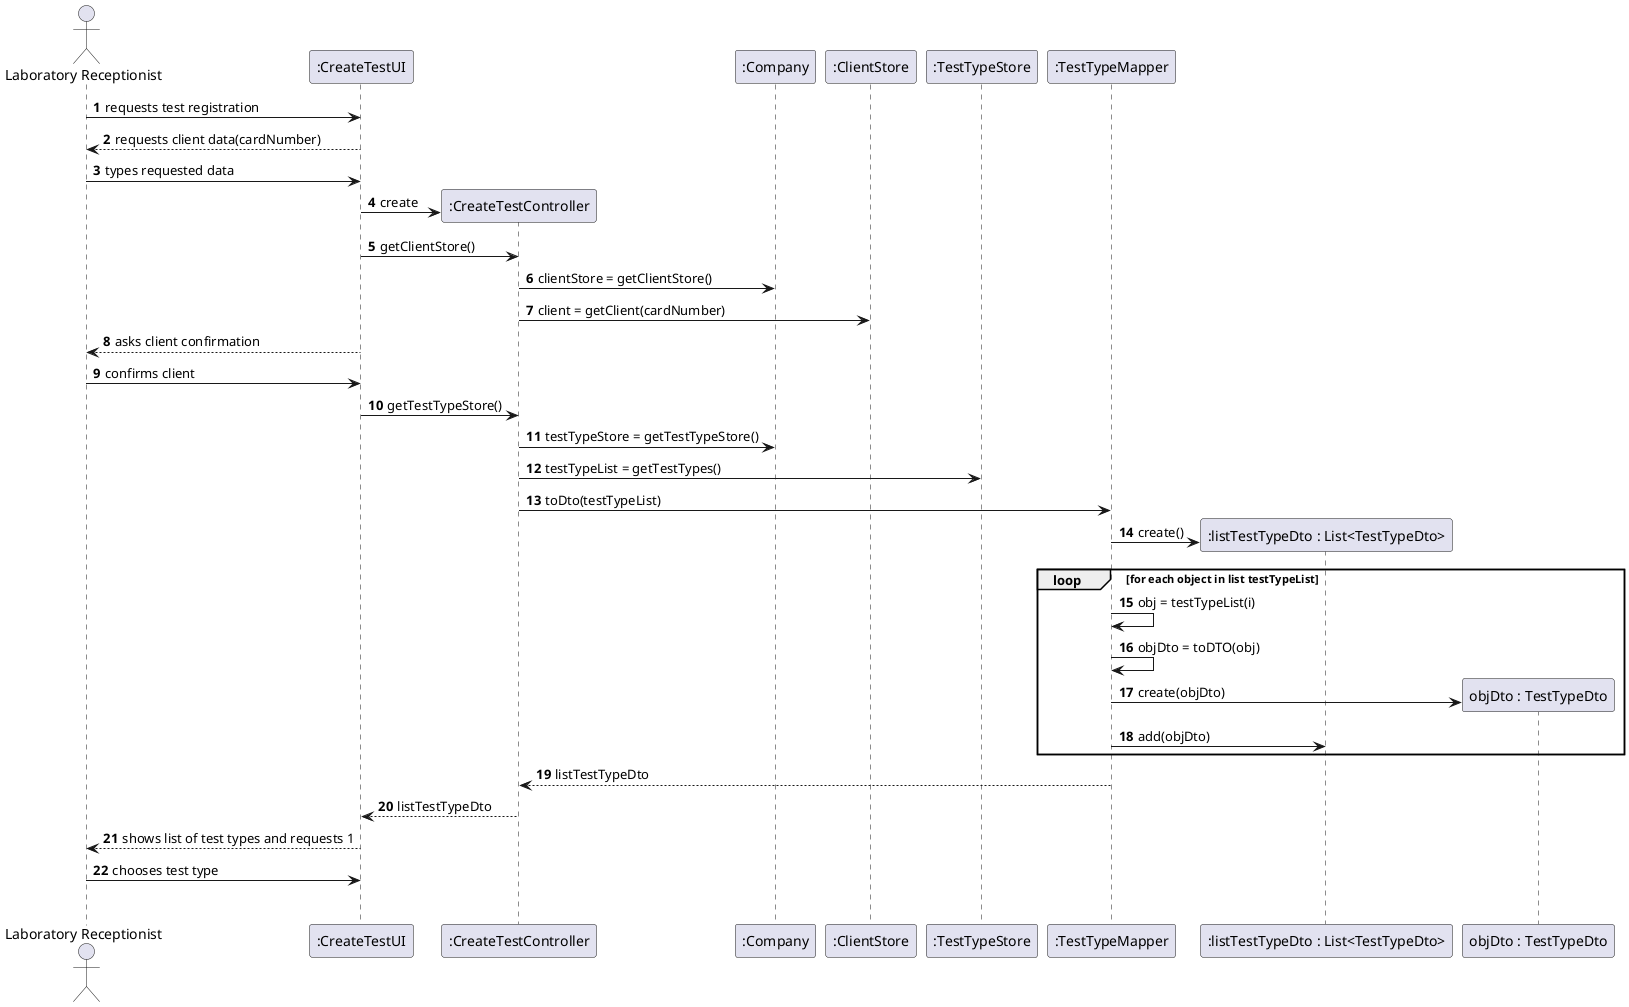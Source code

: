 @startuml
autonumber
actor "Laboratory Receptionist" as LR
participant ":CreateTestUI" as ui
participant ":CreateTestController" as ctrl
participant ":Company" as cm
participant ":ClientStore" as ct
participant ":TestTypeStore" as tts
participant ":TestTypeMapper" as ttMapper
participant ":listTestTypeDto : List<TestTypeDto>" as ttDto
participant "objDto : TestTypeDto" as TTobjDto

LR -> ui : requests test registration
ui --> LR : requests client data(cardNumber)
LR -> ui : types requested data
create ctrl
ui -> ctrl : create
ui -> ctrl : getClientStore()
ctrl -> cm : clientStore = getClientStore()
ctrl -> ct : client = getClient(cardNumber)
ui --> LR : asks client confirmation
LR -> ui: confirms client
ui -> ctrl : getTestTypeStore()
ctrl -> cm : testTypeStore = getTestTypeStore()
ctrl -> tts : testTypeList = getTestTypes()
ctrl -> ttMapper : toDto(testTypeList)
create ttDto
ttMapper -> ttDto : create()
loop for each object in list testTypeList
ttMapper -> ttMapper : obj = testTypeList(i)
ttMapper -> ttMapper : objDto = toDTO(obj)
create TTobjDto
ttMapper -> TTobjDto : create(objDto)
ttMapper -> ttDto : add(objDto)
end loop
ttMapper --> ctrl : listTestTypeDto
ctrl --> ui : listTestTypeDto
ui --> LR : shows list of test types and requests 1
LR -> ui : chooses test type
loop


@enduml